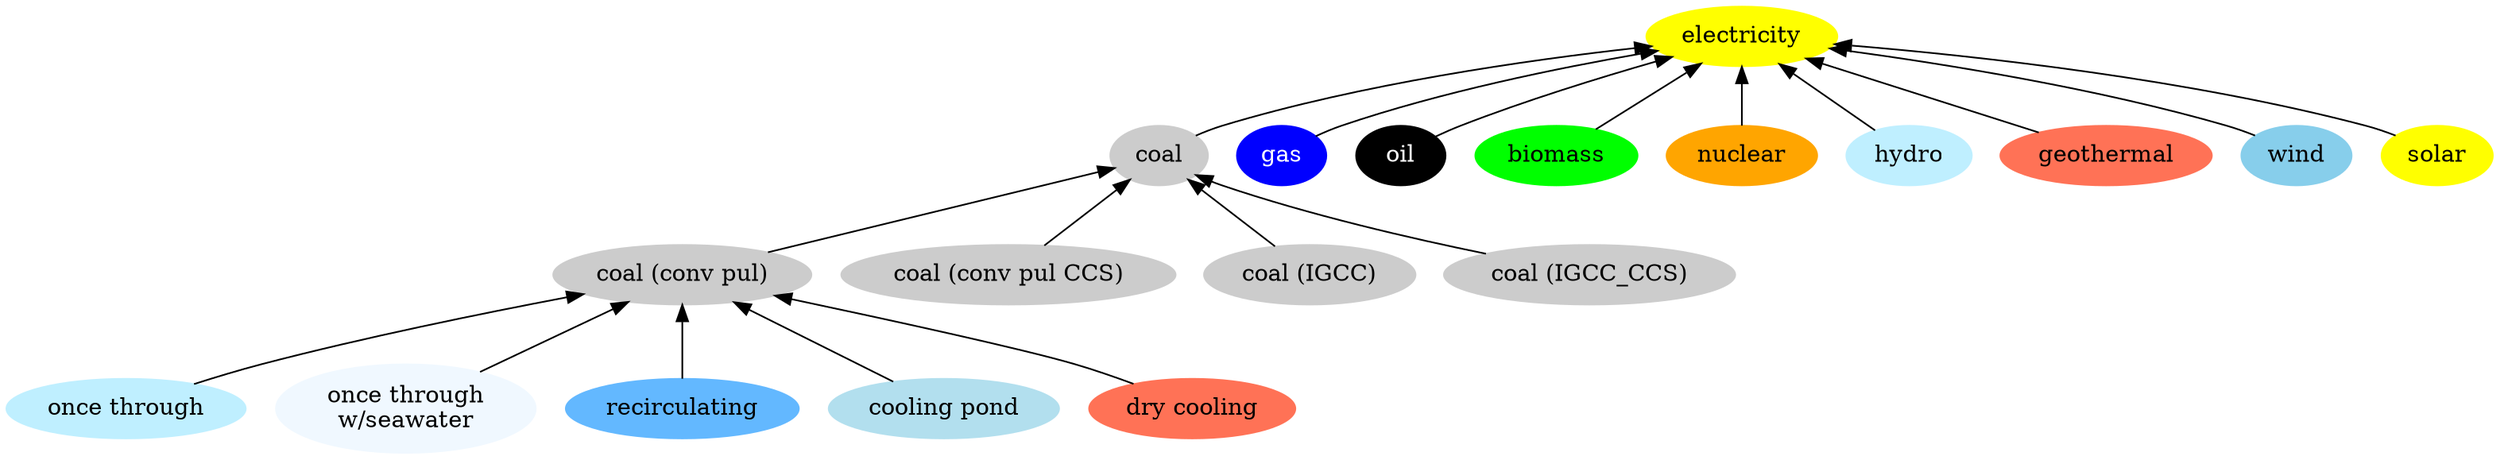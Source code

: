 digraph cooling{

# sector
	elec[label="electricity", style = filled, color = yellow];

# subsectors
	coal[label = "coal", style = filled, color = gray80];
	gas[label = "gas", style = filled, color = blue, fontcolor=white];
	oil[label = "oil", style = filled, color = black, fontcolor=white];
	biomass[label = "biomass", style = filled, color = green];
	nuclear[label = "nuclear", style = filled, color = orange];
	hydro[label = "hydro", style = filled, color = lightblue1];
	geothermal[label = "geothermal", style = filled, color = coral1];
	wind[label = "wind", style = filled, color = skyblue];
	solar[label = "solar", style = filled, color = yellow];

#technologies
	conv_pul[label = "coal (conv pul)", style = filled, color = gray80];
	conv_pul_ccs[label = "coal (conv pul CCS)", style = filled, color = gray80];
	igcc[label = "coal (IGCC)", style = filled, color = gray80];
	igcc_ccs[label = "coal (IGCC_CCS)", style = filled, color = gray80];

# cooling systems
	once_thru[label = "once through", style = filled, color = lightblue1];
	seawater[label = "once through\nw/seawater", style = filled, color = aliceblue];
	recirc[label = "recirculating", style = filled, color = steelblue1];
	cooling_pond[label = "cooling pond", style = filled, color = lightblue2];
	dry_cooling[label = "dry cooling", style = filled, color = coral1];
	
	elec -> coal[dir=back];
	elec -> gas[dir=back];
	elec -> oil[dir=back];
	elec -> biomass[dir=back];
	elec -> nuclear[dir=back];
	elec -> hydro[dir=back];
	elec -> geothermal[dir=back];
	elec -> wind[dir=back];
	elec -> solar[dir=back];

	coal -> conv_pul[dir=back];
	coal -> conv_pul_ccs[dir=back];
	coal -> igcc[dir=back];
	coal -> igcc_ccs[dir=back];

	conv_pul -> once_thru[dir=back];
	conv_pul -> seawater[dir=back];
	conv_pul -> recirc[dir=back];
	conv_pul -> cooling_pond[dir=back];
	conv_pul -> dry_cooling[dir=back];
}